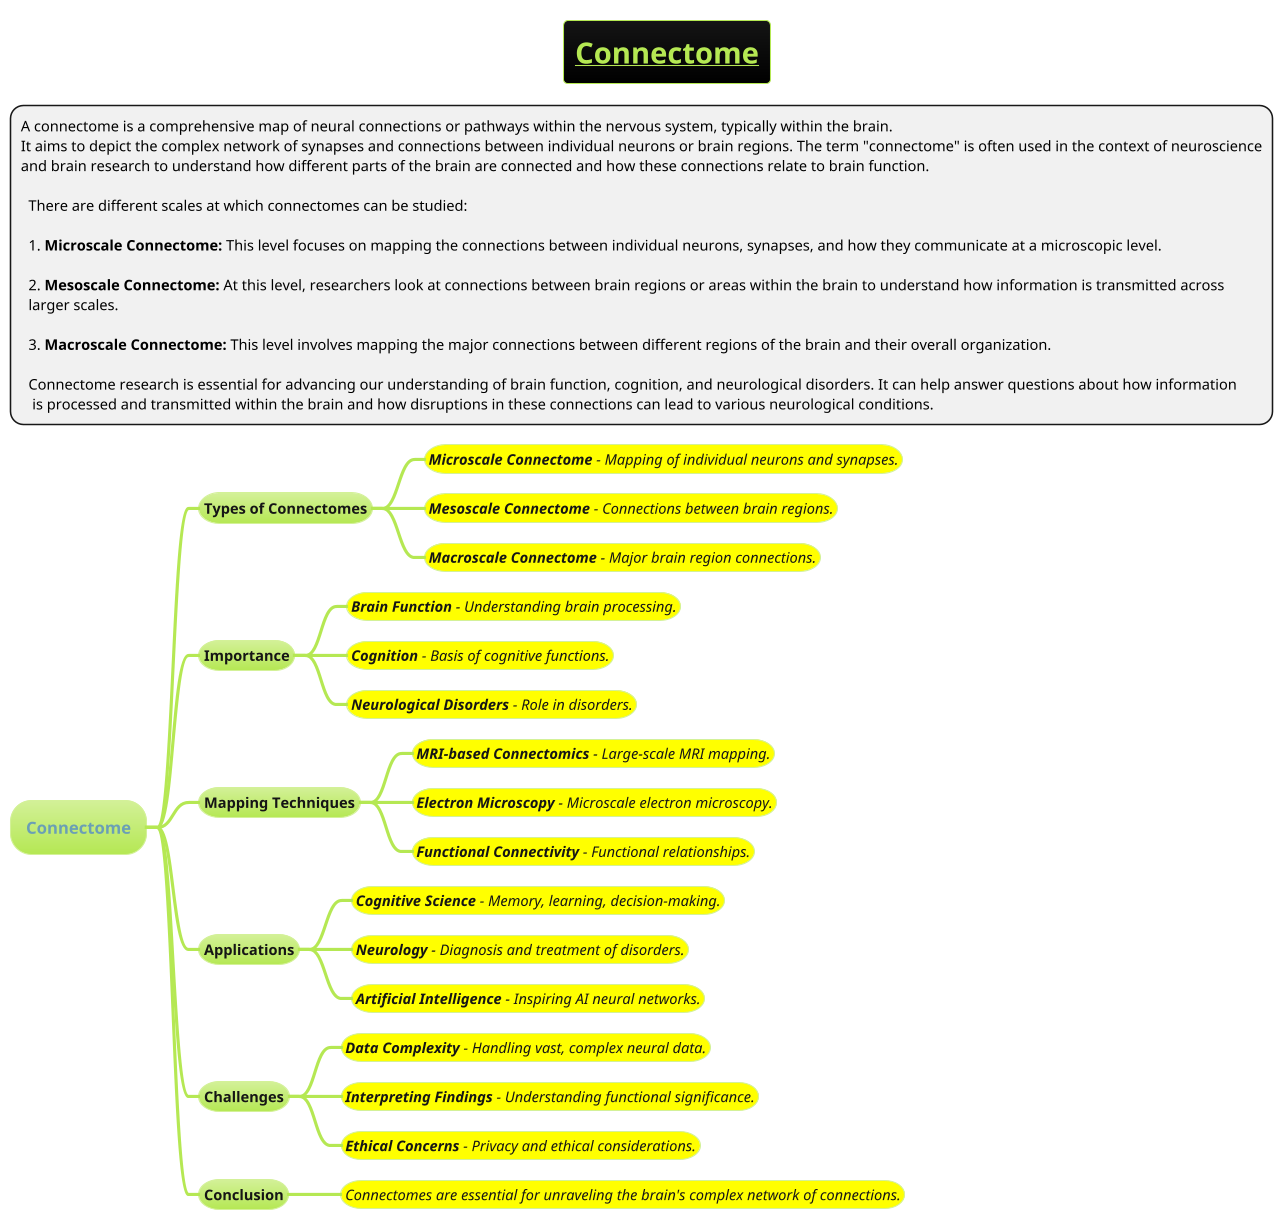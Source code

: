 @startmindmap
title =__Connectome__

*:A connectome is a comprehensive map of neural connections or pathways within the nervous system, typically within the brain.
It aims to depict the complex network of synapses and connections between individual neurons or brain regions. The term "connectome" is often used in the context of neuroscience
and brain research to understand how different parts of the brain are connected and how these connections relate to brain function.

  There are different scales at which connectomes can be studied:

  1. **Microscale Connectome:** This level focuses on mapping the connections between individual neurons, synapses, and how they communicate at a microscopic level.

  2. **Mesoscale Connectome:** At this level, researchers look at connections between brain regions or areas within the brain to understand how information is transmitted across
  larger scales.

  3. **Macroscale Connectome:** This level involves mapping the major connections between different regions of the brain and their overall organization.

  Connectome research is essential for advancing our understanding of brain function, cognition, and neurological disorders. It can help answer questions about how information
   is processed and transmitted within the brain and how disruptions in these connections can lead to various neurological conditions.;
!theme hacker

* **Connectome**
** **Types of Connectomes**
***[#yellow] ====<size:14>**Microscale Connectome** - Mapping of individual neurons and synapses.
***[#yellow] ====<size:14>**Mesoscale Connectome** - Connections between brain regions.
***[#yellow] ====<size:14>**Macroscale Connectome** - Major brain region connections.

** **Importance**
***[#yellow] ====<size:14>**Brain Function** - Understanding brain processing.
***[#yellow] ====<size:14>**Cognition** - Basis of cognitive functions.
***[#yellow] ====<size:14>**Neurological Disorders** - Role in disorders.

** **Mapping Techniques**
***[#yellow] ====<size:14>**MRI-based Connectomics** - Large-scale MRI mapping.
***[#yellow] ====<size:14>**Electron Microscopy** - Microscale electron microscopy.
***[#yellow] ====<size:14>**Functional Connectivity** - Functional relationships.

** **Applications**
***[#yellow] ====<size:14>**Cognitive Science** - Memory, learning, decision-making.
***[#yellow] ====<size:14>**Neurology** - Diagnosis and treatment of disorders.
***[#yellow] ====<size:14>**Artificial Intelligence** - Inspiring AI neural networks.

** **Challenges**
***[#yellow] ====<size:14>**Data Complexity** - Handling vast, complex neural data.
***[#yellow] ====<size:14>**Interpreting Findings** - Understanding functional significance.
***[#yellow] ====<size:14>**Ethical Concerns** - Privacy and ethical considerations.

** Conclusion
***[#yellow] ====<size:14>Connectomes are essential for unraveling the brain's complex network of connections.
@endmindmap
